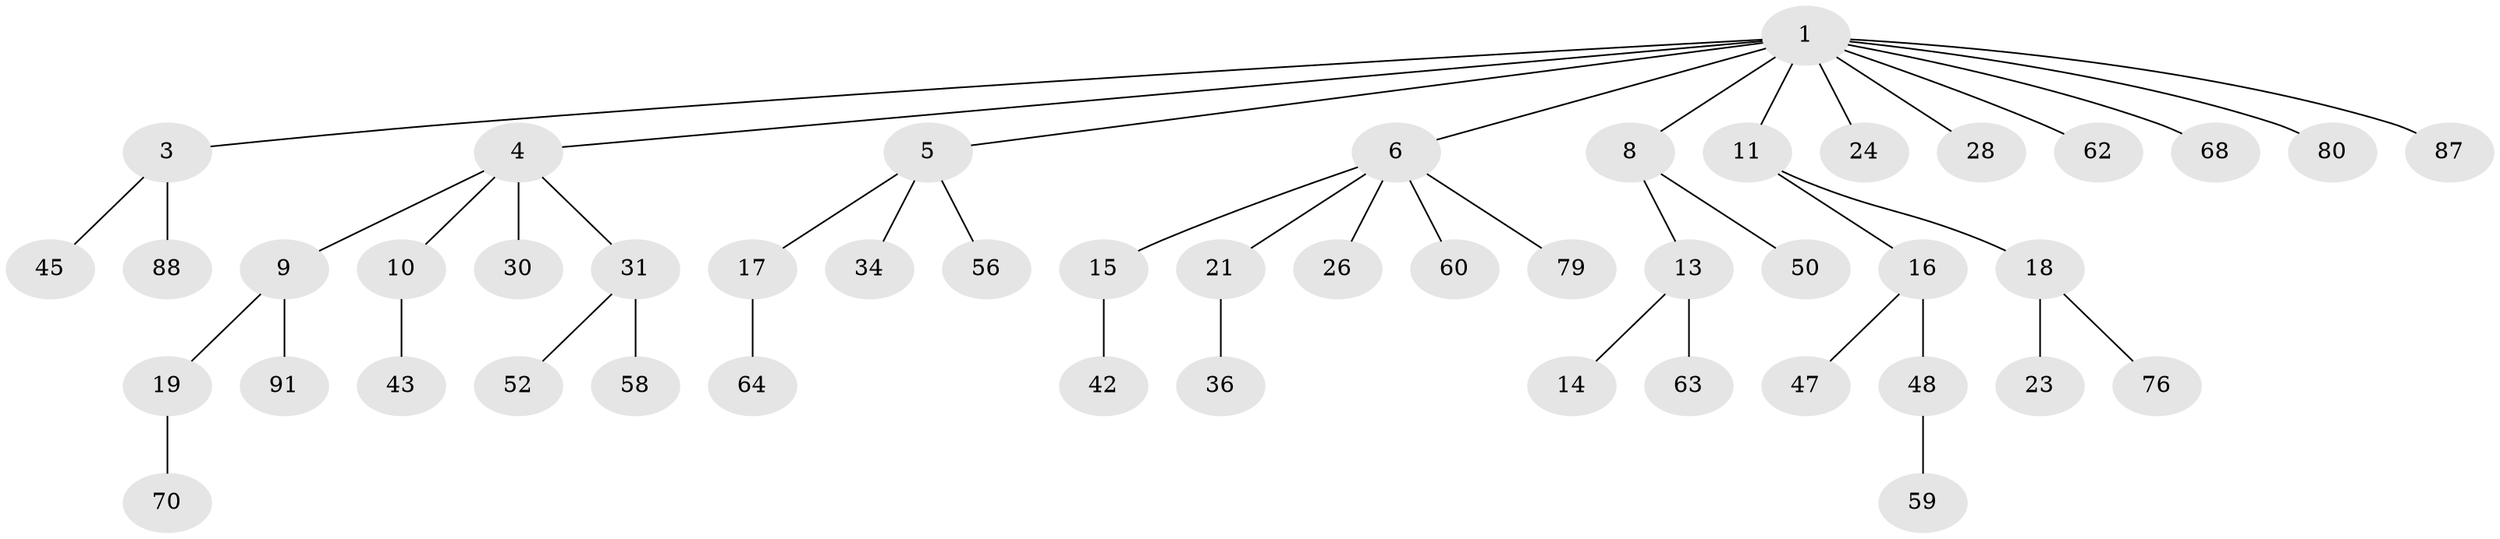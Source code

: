 // original degree distribution, {7: 0.021052631578947368, 3: 0.1368421052631579, 6: 0.010526315789473684, 4: 0.05263157894736842, 5: 0.031578947368421054, 2: 0.24210526315789474, 1: 0.5052631578947369}
// Generated by graph-tools (version 1.1) at 2025/15/03/09/25 04:15:38]
// undirected, 47 vertices, 46 edges
graph export_dot {
graph [start="1"]
  node [color=gray90,style=filled];
  1 [super="+2"];
  3;
  4 [super="+12"];
  5 [super="+32+7+40"];
  6 [super="+35+20"];
  8;
  9;
  10 [super="+33"];
  11 [super="+41+84"];
  13 [super="+25"];
  14;
  15;
  16 [super="+55"];
  17 [super="+27+65"];
  18 [super="+22"];
  19 [super="+49+61"];
  21 [super="+83"];
  23 [super="+85"];
  24 [super="+46"];
  26 [super="+74+39+54"];
  28;
  30 [super="+82"];
  31 [super="+44"];
  34;
  36;
  42 [super="+77+75"];
  43;
  45;
  47;
  48;
  50;
  52;
  56;
  58 [super="+90"];
  59;
  60 [super="+69"];
  62;
  63 [super="+67+81"];
  64;
  68;
  70;
  76;
  79;
  80;
  87;
  88;
  91;
  1 -- 3;
  1 -- 4;
  1 -- 5;
  1 -- 6;
  1 -- 62;
  1 -- 68;
  1 -- 80;
  1 -- 87;
  1 -- 8;
  1 -- 24;
  1 -- 11;
  1 -- 28;
  3 -- 45;
  3 -- 88;
  4 -- 9;
  4 -- 10;
  4 -- 30;
  4 -- 31;
  5 -- 34;
  5 -- 56;
  5 -- 17;
  6 -- 15;
  6 -- 21;
  6 -- 79;
  6 -- 26;
  6 -- 60;
  8 -- 13;
  8 -- 50;
  9 -- 19;
  9 -- 91;
  10 -- 43;
  11 -- 16;
  11 -- 18;
  13 -- 14;
  13 -- 63;
  15 -- 42;
  16 -- 47;
  16 -- 48;
  17 -- 64;
  18 -- 76;
  18 -- 23;
  19 -- 70;
  21 -- 36;
  31 -- 58;
  31 -- 52;
  48 -- 59;
}
